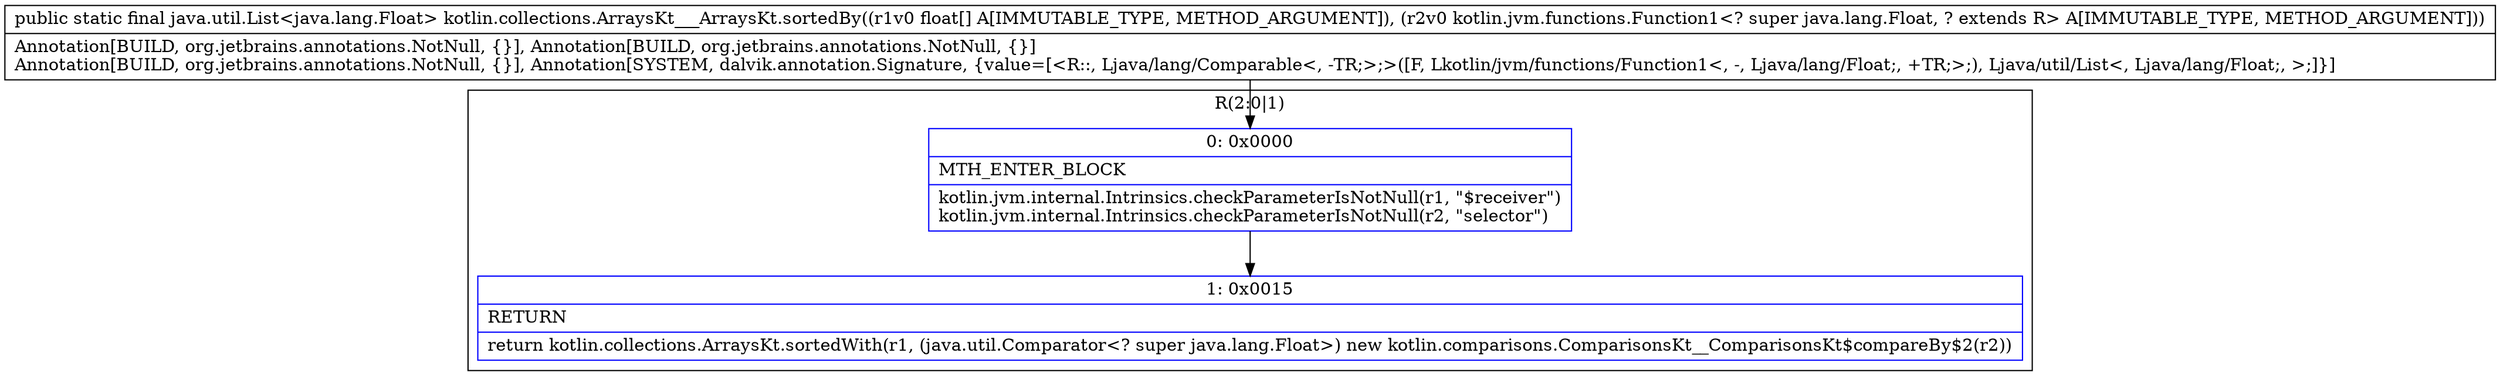 digraph "CFG forkotlin.collections.ArraysKt___ArraysKt.sortedBy([FLkotlin\/jvm\/functions\/Function1;)Ljava\/util\/List;" {
subgraph cluster_Region_1330251637 {
label = "R(2:0|1)";
node [shape=record,color=blue];
Node_0 [shape=record,label="{0\:\ 0x0000|MTH_ENTER_BLOCK\l|kotlin.jvm.internal.Intrinsics.checkParameterIsNotNull(r1, \"$receiver\")\lkotlin.jvm.internal.Intrinsics.checkParameterIsNotNull(r2, \"selector\")\l}"];
Node_1 [shape=record,label="{1\:\ 0x0015|RETURN\l|return kotlin.collections.ArraysKt.sortedWith(r1, (java.util.Comparator\<? super java.lang.Float\>) new kotlin.comparisons.ComparisonsKt__ComparisonsKt$compareBy$2(r2))\l}"];
}
MethodNode[shape=record,label="{public static final java.util.List\<java.lang.Float\> kotlin.collections.ArraysKt___ArraysKt.sortedBy((r1v0 float[] A[IMMUTABLE_TYPE, METHOD_ARGUMENT]), (r2v0 kotlin.jvm.functions.Function1\<? super java.lang.Float, ? extends R\> A[IMMUTABLE_TYPE, METHOD_ARGUMENT]))  | Annotation[BUILD, org.jetbrains.annotations.NotNull, \{\}], Annotation[BUILD, org.jetbrains.annotations.NotNull, \{\}]\lAnnotation[BUILD, org.jetbrains.annotations.NotNull, \{\}], Annotation[SYSTEM, dalvik.annotation.Signature, \{value=[\<R::, Ljava\/lang\/Comparable\<, \-TR;\>;\>([F, Lkotlin\/jvm\/functions\/Function1\<, \-, Ljava\/lang\/Float;, +TR;\>;), Ljava\/util\/List\<, Ljava\/lang\/Float;, \>;]\}]\l}"];
MethodNode -> Node_0;
Node_0 -> Node_1;
}


